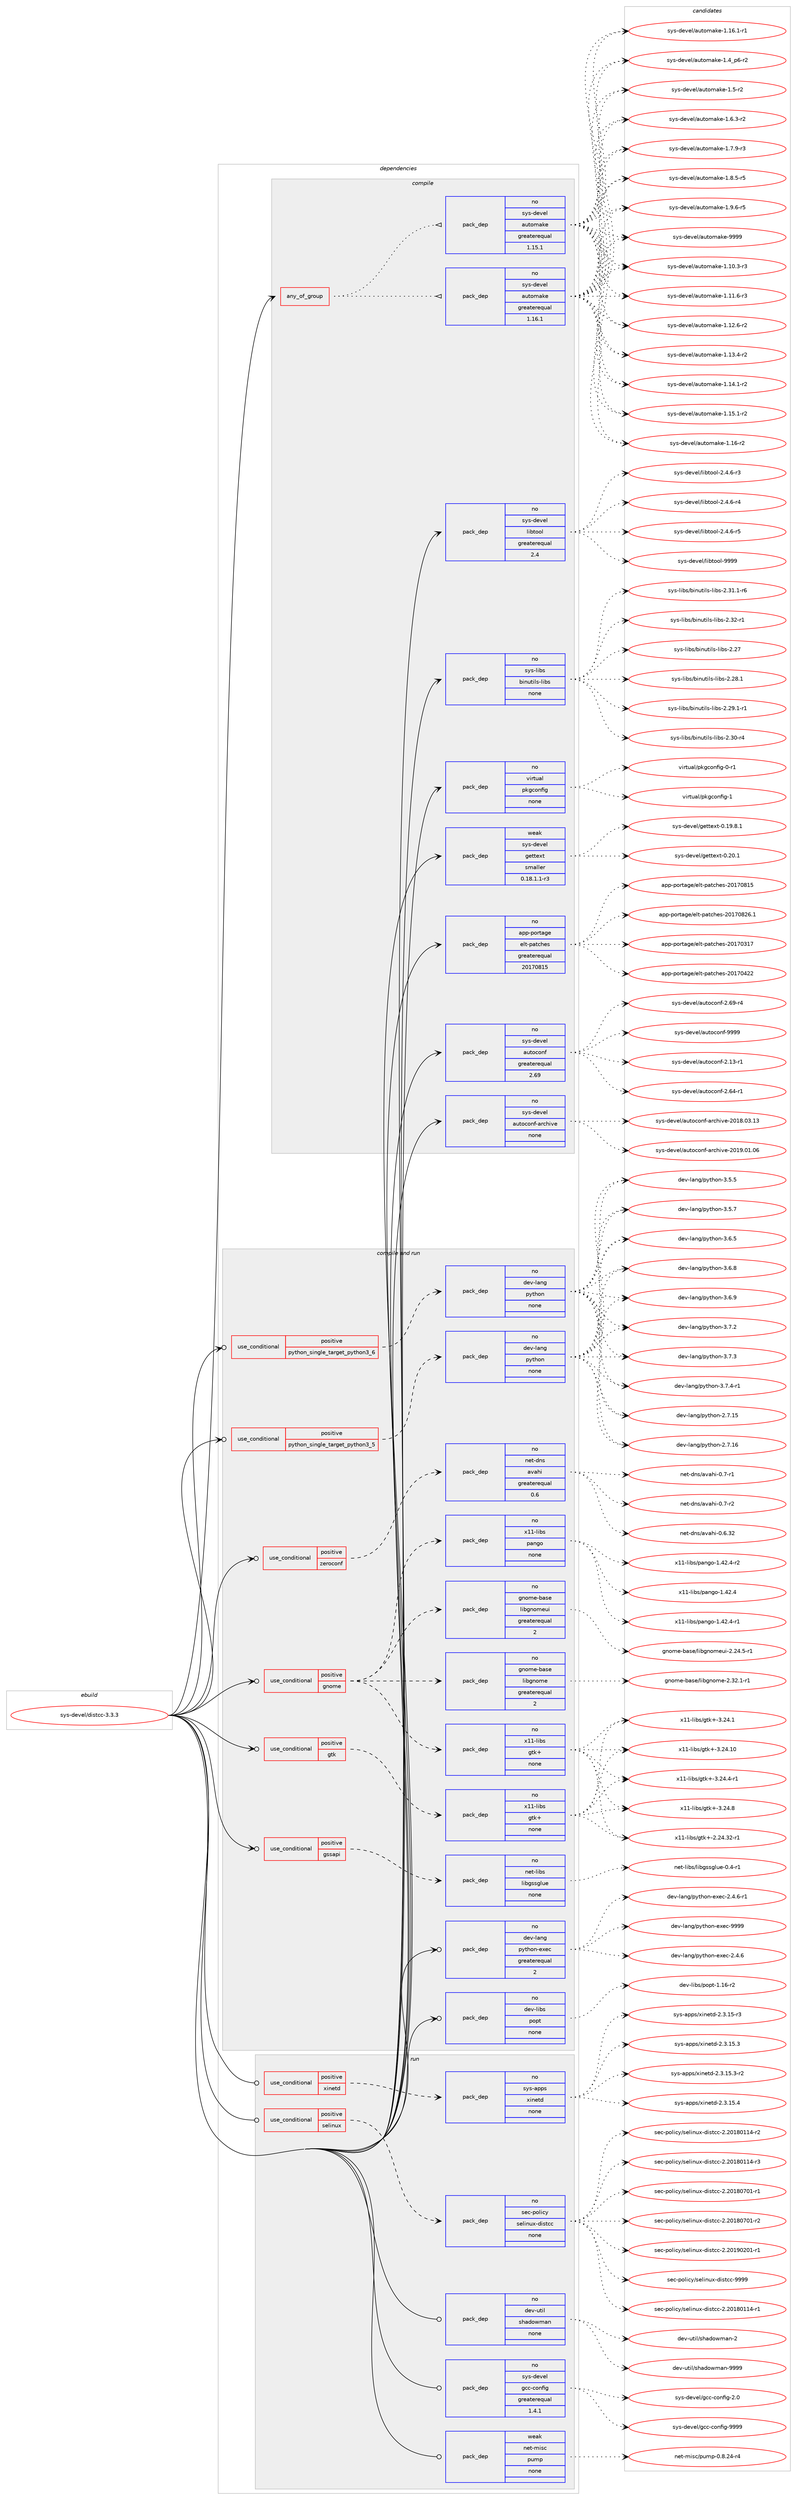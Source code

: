 digraph prolog {

# *************
# Graph options
# *************

newrank=true;
concentrate=true;
compound=true;
graph [rankdir=LR,fontname=Helvetica,fontsize=10,ranksep=1.5];#, ranksep=2.5, nodesep=0.2];
edge  [arrowhead=vee];
node  [fontname=Helvetica,fontsize=10];

# **********
# The ebuild
# **********

subgraph cluster_leftcol {
color=gray;
rank=same;
label=<<i>ebuild</i>>;
id [label="sys-devel/distcc-3.3.3", color=red, width=4, href="../sys-devel/distcc-3.3.3.svg"];
}

# ****************
# The dependencies
# ****************

subgraph cluster_midcol {
color=gray;
label=<<i>dependencies</i>>;
subgraph cluster_compile {
fillcolor="#eeeeee";
style=filled;
label=<<i>compile</i>>;
subgraph any13 {
dependency1189 [label=<<TABLE BORDER="0" CELLBORDER="1" CELLSPACING="0" CELLPADDING="4"><TR><TD CELLPADDING="10">any_of_group</TD></TR></TABLE>>, shape=none, color=red];subgraph pack947 {
dependency1190 [label=<<TABLE BORDER="0" CELLBORDER="1" CELLSPACING="0" CELLPADDING="4" WIDTH="220"><TR><TD ROWSPAN="6" CELLPADDING="30">pack_dep</TD></TR><TR><TD WIDTH="110">no</TD></TR><TR><TD>sys-devel</TD></TR><TR><TD>automake</TD></TR><TR><TD>greaterequal</TD></TR><TR><TD>1.16.1</TD></TR></TABLE>>, shape=none, color=blue];
}
dependency1189:e -> dependency1190:w [weight=20,style="dotted",arrowhead="oinv"];
subgraph pack948 {
dependency1191 [label=<<TABLE BORDER="0" CELLBORDER="1" CELLSPACING="0" CELLPADDING="4" WIDTH="220"><TR><TD ROWSPAN="6" CELLPADDING="30">pack_dep</TD></TR><TR><TD WIDTH="110">no</TD></TR><TR><TD>sys-devel</TD></TR><TR><TD>automake</TD></TR><TR><TD>greaterequal</TD></TR><TR><TD>1.15.1</TD></TR></TABLE>>, shape=none, color=blue];
}
dependency1189:e -> dependency1191:w [weight=20,style="dotted",arrowhead="oinv"];
}
id:e -> dependency1189:w [weight=20,style="solid",arrowhead="vee"];
subgraph pack949 {
dependency1192 [label=<<TABLE BORDER="0" CELLBORDER="1" CELLSPACING="0" CELLPADDING="4" WIDTH="220"><TR><TD ROWSPAN="6" CELLPADDING="30">pack_dep</TD></TR><TR><TD WIDTH="110">no</TD></TR><TR><TD>app-portage</TD></TR><TR><TD>elt-patches</TD></TR><TR><TD>greaterequal</TD></TR><TR><TD>20170815</TD></TR></TABLE>>, shape=none, color=blue];
}
id:e -> dependency1192:w [weight=20,style="solid",arrowhead="vee"];
subgraph pack950 {
dependency1193 [label=<<TABLE BORDER="0" CELLBORDER="1" CELLSPACING="0" CELLPADDING="4" WIDTH="220"><TR><TD ROWSPAN="6" CELLPADDING="30">pack_dep</TD></TR><TR><TD WIDTH="110">no</TD></TR><TR><TD>sys-devel</TD></TR><TR><TD>autoconf</TD></TR><TR><TD>greaterequal</TD></TR><TR><TD>2.69</TD></TR></TABLE>>, shape=none, color=blue];
}
id:e -> dependency1193:w [weight=20,style="solid",arrowhead="vee"];
subgraph pack951 {
dependency1194 [label=<<TABLE BORDER="0" CELLBORDER="1" CELLSPACING="0" CELLPADDING="4" WIDTH="220"><TR><TD ROWSPAN="6" CELLPADDING="30">pack_dep</TD></TR><TR><TD WIDTH="110">no</TD></TR><TR><TD>sys-devel</TD></TR><TR><TD>autoconf-archive</TD></TR><TR><TD>none</TD></TR><TR><TD></TD></TR></TABLE>>, shape=none, color=blue];
}
id:e -> dependency1194:w [weight=20,style="solid",arrowhead="vee"];
subgraph pack952 {
dependency1195 [label=<<TABLE BORDER="0" CELLBORDER="1" CELLSPACING="0" CELLPADDING="4" WIDTH="220"><TR><TD ROWSPAN="6" CELLPADDING="30">pack_dep</TD></TR><TR><TD WIDTH="110">no</TD></TR><TR><TD>sys-devel</TD></TR><TR><TD>libtool</TD></TR><TR><TD>greaterequal</TD></TR><TR><TD>2.4</TD></TR></TABLE>>, shape=none, color=blue];
}
id:e -> dependency1195:w [weight=20,style="solid",arrowhead="vee"];
subgraph pack953 {
dependency1196 [label=<<TABLE BORDER="0" CELLBORDER="1" CELLSPACING="0" CELLPADDING="4" WIDTH="220"><TR><TD ROWSPAN="6" CELLPADDING="30">pack_dep</TD></TR><TR><TD WIDTH="110">no</TD></TR><TR><TD>sys-libs</TD></TR><TR><TD>binutils-libs</TD></TR><TR><TD>none</TD></TR><TR><TD></TD></TR></TABLE>>, shape=none, color=blue];
}
id:e -> dependency1196:w [weight=20,style="solid",arrowhead="vee"];
subgraph pack954 {
dependency1197 [label=<<TABLE BORDER="0" CELLBORDER="1" CELLSPACING="0" CELLPADDING="4" WIDTH="220"><TR><TD ROWSPAN="6" CELLPADDING="30">pack_dep</TD></TR><TR><TD WIDTH="110">no</TD></TR><TR><TD>virtual</TD></TR><TR><TD>pkgconfig</TD></TR><TR><TD>none</TD></TR><TR><TD></TD></TR></TABLE>>, shape=none, color=blue];
}
id:e -> dependency1197:w [weight=20,style="solid",arrowhead="vee"];
subgraph pack955 {
dependency1198 [label=<<TABLE BORDER="0" CELLBORDER="1" CELLSPACING="0" CELLPADDING="4" WIDTH="220"><TR><TD ROWSPAN="6" CELLPADDING="30">pack_dep</TD></TR><TR><TD WIDTH="110">weak</TD></TR><TR><TD>sys-devel</TD></TR><TR><TD>gettext</TD></TR><TR><TD>smaller</TD></TR><TR><TD>0.18.1.1-r3</TD></TR></TABLE>>, shape=none, color=blue];
}
id:e -> dependency1198:w [weight=20,style="solid",arrowhead="vee"];
}
subgraph cluster_compileandrun {
fillcolor="#eeeeee";
style=filled;
label=<<i>compile and run</i>>;
subgraph cond230 {
dependency1199 [label=<<TABLE BORDER="0" CELLBORDER="1" CELLSPACING="0" CELLPADDING="4"><TR><TD ROWSPAN="3" CELLPADDING="10">use_conditional</TD></TR><TR><TD>positive</TD></TR><TR><TD>gnome</TD></TR></TABLE>>, shape=none, color=red];
subgraph pack956 {
dependency1200 [label=<<TABLE BORDER="0" CELLBORDER="1" CELLSPACING="0" CELLPADDING="4" WIDTH="220"><TR><TD ROWSPAN="6" CELLPADDING="30">pack_dep</TD></TR><TR><TD WIDTH="110">no</TD></TR><TR><TD>gnome-base</TD></TR><TR><TD>libgnome</TD></TR><TR><TD>greaterequal</TD></TR><TR><TD>2</TD></TR></TABLE>>, shape=none, color=blue];
}
dependency1199:e -> dependency1200:w [weight=20,style="dashed",arrowhead="vee"];
subgraph pack957 {
dependency1201 [label=<<TABLE BORDER="0" CELLBORDER="1" CELLSPACING="0" CELLPADDING="4" WIDTH="220"><TR><TD ROWSPAN="6" CELLPADDING="30">pack_dep</TD></TR><TR><TD WIDTH="110">no</TD></TR><TR><TD>gnome-base</TD></TR><TR><TD>libgnomeui</TD></TR><TR><TD>greaterequal</TD></TR><TR><TD>2</TD></TR></TABLE>>, shape=none, color=blue];
}
dependency1199:e -> dependency1201:w [weight=20,style="dashed",arrowhead="vee"];
subgraph pack958 {
dependency1202 [label=<<TABLE BORDER="0" CELLBORDER="1" CELLSPACING="0" CELLPADDING="4" WIDTH="220"><TR><TD ROWSPAN="6" CELLPADDING="30">pack_dep</TD></TR><TR><TD WIDTH="110">no</TD></TR><TR><TD>x11-libs</TD></TR><TR><TD>gtk+</TD></TR><TR><TD>none</TD></TR><TR><TD></TD></TR></TABLE>>, shape=none, color=blue];
}
dependency1199:e -> dependency1202:w [weight=20,style="dashed",arrowhead="vee"];
subgraph pack959 {
dependency1203 [label=<<TABLE BORDER="0" CELLBORDER="1" CELLSPACING="0" CELLPADDING="4" WIDTH="220"><TR><TD ROWSPAN="6" CELLPADDING="30">pack_dep</TD></TR><TR><TD WIDTH="110">no</TD></TR><TR><TD>x11-libs</TD></TR><TR><TD>pango</TD></TR><TR><TD>none</TD></TR><TR><TD></TD></TR></TABLE>>, shape=none, color=blue];
}
dependency1199:e -> dependency1203:w [weight=20,style="dashed",arrowhead="vee"];
}
id:e -> dependency1199:w [weight=20,style="solid",arrowhead="odotvee"];
subgraph cond231 {
dependency1204 [label=<<TABLE BORDER="0" CELLBORDER="1" CELLSPACING="0" CELLPADDING="4"><TR><TD ROWSPAN="3" CELLPADDING="10">use_conditional</TD></TR><TR><TD>positive</TD></TR><TR><TD>gssapi</TD></TR></TABLE>>, shape=none, color=red];
subgraph pack960 {
dependency1205 [label=<<TABLE BORDER="0" CELLBORDER="1" CELLSPACING="0" CELLPADDING="4" WIDTH="220"><TR><TD ROWSPAN="6" CELLPADDING="30">pack_dep</TD></TR><TR><TD WIDTH="110">no</TD></TR><TR><TD>net-libs</TD></TR><TR><TD>libgssglue</TD></TR><TR><TD>none</TD></TR><TR><TD></TD></TR></TABLE>>, shape=none, color=blue];
}
dependency1204:e -> dependency1205:w [weight=20,style="dashed",arrowhead="vee"];
}
id:e -> dependency1204:w [weight=20,style="solid",arrowhead="odotvee"];
subgraph cond232 {
dependency1206 [label=<<TABLE BORDER="0" CELLBORDER="1" CELLSPACING="0" CELLPADDING="4"><TR><TD ROWSPAN="3" CELLPADDING="10">use_conditional</TD></TR><TR><TD>positive</TD></TR><TR><TD>gtk</TD></TR></TABLE>>, shape=none, color=red];
subgraph pack961 {
dependency1207 [label=<<TABLE BORDER="0" CELLBORDER="1" CELLSPACING="0" CELLPADDING="4" WIDTH="220"><TR><TD ROWSPAN="6" CELLPADDING="30">pack_dep</TD></TR><TR><TD WIDTH="110">no</TD></TR><TR><TD>x11-libs</TD></TR><TR><TD>gtk+</TD></TR><TR><TD>none</TD></TR><TR><TD></TD></TR></TABLE>>, shape=none, color=blue];
}
dependency1206:e -> dependency1207:w [weight=20,style="dashed",arrowhead="vee"];
}
id:e -> dependency1206:w [weight=20,style="solid",arrowhead="odotvee"];
subgraph cond233 {
dependency1208 [label=<<TABLE BORDER="0" CELLBORDER="1" CELLSPACING="0" CELLPADDING="4"><TR><TD ROWSPAN="3" CELLPADDING="10">use_conditional</TD></TR><TR><TD>positive</TD></TR><TR><TD>python_single_target_python3_5</TD></TR></TABLE>>, shape=none, color=red];
subgraph pack962 {
dependency1209 [label=<<TABLE BORDER="0" CELLBORDER="1" CELLSPACING="0" CELLPADDING="4" WIDTH="220"><TR><TD ROWSPAN="6" CELLPADDING="30">pack_dep</TD></TR><TR><TD WIDTH="110">no</TD></TR><TR><TD>dev-lang</TD></TR><TR><TD>python</TD></TR><TR><TD>none</TD></TR><TR><TD></TD></TR></TABLE>>, shape=none, color=blue];
}
dependency1208:e -> dependency1209:w [weight=20,style="dashed",arrowhead="vee"];
}
id:e -> dependency1208:w [weight=20,style="solid",arrowhead="odotvee"];
subgraph cond234 {
dependency1210 [label=<<TABLE BORDER="0" CELLBORDER="1" CELLSPACING="0" CELLPADDING="4"><TR><TD ROWSPAN="3" CELLPADDING="10">use_conditional</TD></TR><TR><TD>positive</TD></TR><TR><TD>python_single_target_python3_6</TD></TR></TABLE>>, shape=none, color=red];
subgraph pack963 {
dependency1211 [label=<<TABLE BORDER="0" CELLBORDER="1" CELLSPACING="0" CELLPADDING="4" WIDTH="220"><TR><TD ROWSPAN="6" CELLPADDING="30">pack_dep</TD></TR><TR><TD WIDTH="110">no</TD></TR><TR><TD>dev-lang</TD></TR><TR><TD>python</TD></TR><TR><TD>none</TD></TR><TR><TD></TD></TR></TABLE>>, shape=none, color=blue];
}
dependency1210:e -> dependency1211:w [weight=20,style="dashed",arrowhead="vee"];
}
id:e -> dependency1210:w [weight=20,style="solid",arrowhead="odotvee"];
subgraph cond235 {
dependency1212 [label=<<TABLE BORDER="0" CELLBORDER="1" CELLSPACING="0" CELLPADDING="4"><TR><TD ROWSPAN="3" CELLPADDING="10">use_conditional</TD></TR><TR><TD>positive</TD></TR><TR><TD>zeroconf</TD></TR></TABLE>>, shape=none, color=red];
subgraph pack964 {
dependency1213 [label=<<TABLE BORDER="0" CELLBORDER="1" CELLSPACING="0" CELLPADDING="4" WIDTH="220"><TR><TD ROWSPAN="6" CELLPADDING="30">pack_dep</TD></TR><TR><TD WIDTH="110">no</TD></TR><TR><TD>net-dns</TD></TR><TR><TD>avahi</TD></TR><TR><TD>greaterequal</TD></TR><TR><TD>0.6</TD></TR></TABLE>>, shape=none, color=blue];
}
dependency1212:e -> dependency1213:w [weight=20,style="dashed",arrowhead="vee"];
}
id:e -> dependency1212:w [weight=20,style="solid",arrowhead="odotvee"];
subgraph pack965 {
dependency1214 [label=<<TABLE BORDER="0" CELLBORDER="1" CELLSPACING="0" CELLPADDING="4" WIDTH="220"><TR><TD ROWSPAN="6" CELLPADDING="30">pack_dep</TD></TR><TR><TD WIDTH="110">no</TD></TR><TR><TD>dev-lang</TD></TR><TR><TD>python-exec</TD></TR><TR><TD>greaterequal</TD></TR><TR><TD>2</TD></TR></TABLE>>, shape=none, color=blue];
}
id:e -> dependency1214:w [weight=20,style="solid",arrowhead="odotvee"];
subgraph pack966 {
dependency1215 [label=<<TABLE BORDER="0" CELLBORDER="1" CELLSPACING="0" CELLPADDING="4" WIDTH="220"><TR><TD ROWSPAN="6" CELLPADDING="30">pack_dep</TD></TR><TR><TD WIDTH="110">no</TD></TR><TR><TD>dev-libs</TD></TR><TR><TD>popt</TD></TR><TR><TD>none</TD></TR><TR><TD></TD></TR></TABLE>>, shape=none, color=blue];
}
id:e -> dependency1215:w [weight=20,style="solid",arrowhead="odotvee"];
}
subgraph cluster_run {
fillcolor="#eeeeee";
style=filled;
label=<<i>run</i>>;
subgraph cond236 {
dependency1216 [label=<<TABLE BORDER="0" CELLBORDER="1" CELLSPACING="0" CELLPADDING="4"><TR><TD ROWSPAN="3" CELLPADDING="10">use_conditional</TD></TR><TR><TD>positive</TD></TR><TR><TD>selinux</TD></TR></TABLE>>, shape=none, color=red];
subgraph pack967 {
dependency1217 [label=<<TABLE BORDER="0" CELLBORDER="1" CELLSPACING="0" CELLPADDING="4" WIDTH="220"><TR><TD ROWSPAN="6" CELLPADDING="30">pack_dep</TD></TR><TR><TD WIDTH="110">no</TD></TR><TR><TD>sec-policy</TD></TR><TR><TD>selinux-distcc</TD></TR><TR><TD>none</TD></TR><TR><TD></TD></TR></TABLE>>, shape=none, color=blue];
}
dependency1216:e -> dependency1217:w [weight=20,style="dashed",arrowhead="vee"];
}
id:e -> dependency1216:w [weight=20,style="solid",arrowhead="odot"];
subgraph cond237 {
dependency1218 [label=<<TABLE BORDER="0" CELLBORDER="1" CELLSPACING="0" CELLPADDING="4"><TR><TD ROWSPAN="3" CELLPADDING="10">use_conditional</TD></TR><TR><TD>positive</TD></TR><TR><TD>xinetd</TD></TR></TABLE>>, shape=none, color=red];
subgraph pack968 {
dependency1219 [label=<<TABLE BORDER="0" CELLBORDER="1" CELLSPACING="0" CELLPADDING="4" WIDTH="220"><TR><TD ROWSPAN="6" CELLPADDING="30">pack_dep</TD></TR><TR><TD WIDTH="110">no</TD></TR><TR><TD>sys-apps</TD></TR><TR><TD>xinetd</TD></TR><TR><TD>none</TD></TR><TR><TD></TD></TR></TABLE>>, shape=none, color=blue];
}
dependency1218:e -> dependency1219:w [weight=20,style="dashed",arrowhead="vee"];
}
id:e -> dependency1218:w [weight=20,style="solid",arrowhead="odot"];
subgraph pack969 {
dependency1220 [label=<<TABLE BORDER="0" CELLBORDER="1" CELLSPACING="0" CELLPADDING="4" WIDTH="220"><TR><TD ROWSPAN="6" CELLPADDING="30">pack_dep</TD></TR><TR><TD WIDTH="110">no</TD></TR><TR><TD>dev-util</TD></TR><TR><TD>shadowman</TD></TR><TR><TD>none</TD></TR><TR><TD></TD></TR></TABLE>>, shape=none, color=blue];
}
id:e -> dependency1220:w [weight=20,style="solid",arrowhead="odot"];
subgraph pack970 {
dependency1221 [label=<<TABLE BORDER="0" CELLBORDER="1" CELLSPACING="0" CELLPADDING="4" WIDTH="220"><TR><TD ROWSPAN="6" CELLPADDING="30">pack_dep</TD></TR><TR><TD WIDTH="110">no</TD></TR><TR><TD>sys-devel</TD></TR><TR><TD>gcc-config</TD></TR><TR><TD>greaterequal</TD></TR><TR><TD>1.4.1</TD></TR></TABLE>>, shape=none, color=blue];
}
id:e -> dependency1221:w [weight=20,style="solid",arrowhead="odot"];
subgraph pack971 {
dependency1222 [label=<<TABLE BORDER="0" CELLBORDER="1" CELLSPACING="0" CELLPADDING="4" WIDTH="220"><TR><TD ROWSPAN="6" CELLPADDING="30">pack_dep</TD></TR><TR><TD WIDTH="110">weak</TD></TR><TR><TD>net-misc</TD></TR><TR><TD>pump</TD></TR><TR><TD>none</TD></TR><TR><TD></TD></TR></TABLE>>, shape=none, color=blue];
}
id:e -> dependency1222:w [weight=20,style="solid",arrowhead="odot"];
}
}

# **************
# The candidates
# **************

subgraph cluster_choices {
rank=same;
color=gray;
label=<<i>candidates</i>>;

subgraph choice947 {
color=black;
nodesep=1;
choice11512111545100101118101108479711711611110997107101454946494846514511451 [label="sys-devel/automake-1.10.3-r3", color=red, width=4,href="../sys-devel/automake-1.10.3-r3.svg"];
choice11512111545100101118101108479711711611110997107101454946494946544511451 [label="sys-devel/automake-1.11.6-r3", color=red, width=4,href="../sys-devel/automake-1.11.6-r3.svg"];
choice11512111545100101118101108479711711611110997107101454946495046544511450 [label="sys-devel/automake-1.12.6-r2", color=red, width=4,href="../sys-devel/automake-1.12.6-r2.svg"];
choice11512111545100101118101108479711711611110997107101454946495146524511450 [label="sys-devel/automake-1.13.4-r2", color=red, width=4,href="../sys-devel/automake-1.13.4-r2.svg"];
choice11512111545100101118101108479711711611110997107101454946495246494511450 [label="sys-devel/automake-1.14.1-r2", color=red, width=4,href="../sys-devel/automake-1.14.1-r2.svg"];
choice11512111545100101118101108479711711611110997107101454946495346494511450 [label="sys-devel/automake-1.15.1-r2", color=red, width=4,href="../sys-devel/automake-1.15.1-r2.svg"];
choice1151211154510010111810110847971171161111099710710145494649544511450 [label="sys-devel/automake-1.16-r2", color=red, width=4,href="../sys-devel/automake-1.16-r2.svg"];
choice11512111545100101118101108479711711611110997107101454946495446494511449 [label="sys-devel/automake-1.16.1-r1", color=red, width=4,href="../sys-devel/automake-1.16.1-r1.svg"];
choice115121115451001011181011084797117116111109971071014549465295112544511450 [label="sys-devel/automake-1.4_p6-r2", color=red, width=4,href="../sys-devel/automake-1.4_p6-r2.svg"];
choice11512111545100101118101108479711711611110997107101454946534511450 [label="sys-devel/automake-1.5-r2", color=red, width=4,href="../sys-devel/automake-1.5-r2.svg"];
choice115121115451001011181011084797117116111109971071014549465446514511450 [label="sys-devel/automake-1.6.3-r2", color=red, width=4,href="../sys-devel/automake-1.6.3-r2.svg"];
choice115121115451001011181011084797117116111109971071014549465546574511451 [label="sys-devel/automake-1.7.9-r3", color=red, width=4,href="../sys-devel/automake-1.7.9-r3.svg"];
choice115121115451001011181011084797117116111109971071014549465646534511453 [label="sys-devel/automake-1.8.5-r5", color=red, width=4,href="../sys-devel/automake-1.8.5-r5.svg"];
choice115121115451001011181011084797117116111109971071014549465746544511453 [label="sys-devel/automake-1.9.6-r5", color=red, width=4,href="../sys-devel/automake-1.9.6-r5.svg"];
choice115121115451001011181011084797117116111109971071014557575757 [label="sys-devel/automake-9999", color=red, width=4,href="../sys-devel/automake-9999.svg"];
dependency1190:e -> choice11512111545100101118101108479711711611110997107101454946494846514511451:w [style=dotted,weight="100"];
dependency1190:e -> choice11512111545100101118101108479711711611110997107101454946494946544511451:w [style=dotted,weight="100"];
dependency1190:e -> choice11512111545100101118101108479711711611110997107101454946495046544511450:w [style=dotted,weight="100"];
dependency1190:e -> choice11512111545100101118101108479711711611110997107101454946495146524511450:w [style=dotted,weight="100"];
dependency1190:e -> choice11512111545100101118101108479711711611110997107101454946495246494511450:w [style=dotted,weight="100"];
dependency1190:e -> choice11512111545100101118101108479711711611110997107101454946495346494511450:w [style=dotted,weight="100"];
dependency1190:e -> choice1151211154510010111810110847971171161111099710710145494649544511450:w [style=dotted,weight="100"];
dependency1190:e -> choice11512111545100101118101108479711711611110997107101454946495446494511449:w [style=dotted,weight="100"];
dependency1190:e -> choice115121115451001011181011084797117116111109971071014549465295112544511450:w [style=dotted,weight="100"];
dependency1190:e -> choice11512111545100101118101108479711711611110997107101454946534511450:w [style=dotted,weight="100"];
dependency1190:e -> choice115121115451001011181011084797117116111109971071014549465446514511450:w [style=dotted,weight="100"];
dependency1190:e -> choice115121115451001011181011084797117116111109971071014549465546574511451:w [style=dotted,weight="100"];
dependency1190:e -> choice115121115451001011181011084797117116111109971071014549465646534511453:w [style=dotted,weight="100"];
dependency1190:e -> choice115121115451001011181011084797117116111109971071014549465746544511453:w [style=dotted,weight="100"];
dependency1190:e -> choice115121115451001011181011084797117116111109971071014557575757:w [style=dotted,weight="100"];
}
subgraph choice948 {
color=black;
nodesep=1;
choice11512111545100101118101108479711711611110997107101454946494846514511451 [label="sys-devel/automake-1.10.3-r3", color=red, width=4,href="../sys-devel/automake-1.10.3-r3.svg"];
choice11512111545100101118101108479711711611110997107101454946494946544511451 [label="sys-devel/automake-1.11.6-r3", color=red, width=4,href="../sys-devel/automake-1.11.6-r3.svg"];
choice11512111545100101118101108479711711611110997107101454946495046544511450 [label="sys-devel/automake-1.12.6-r2", color=red, width=4,href="../sys-devel/automake-1.12.6-r2.svg"];
choice11512111545100101118101108479711711611110997107101454946495146524511450 [label="sys-devel/automake-1.13.4-r2", color=red, width=4,href="../sys-devel/automake-1.13.4-r2.svg"];
choice11512111545100101118101108479711711611110997107101454946495246494511450 [label="sys-devel/automake-1.14.1-r2", color=red, width=4,href="../sys-devel/automake-1.14.1-r2.svg"];
choice11512111545100101118101108479711711611110997107101454946495346494511450 [label="sys-devel/automake-1.15.1-r2", color=red, width=4,href="../sys-devel/automake-1.15.1-r2.svg"];
choice1151211154510010111810110847971171161111099710710145494649544511450 [label="sys-devel/automake-1.16-r2", color=red, width=4,href="../sys-devel/automake-1.16-r2.svg"];
choice11512111545100101118101108479711711611110997107101454946495446494511449 [label="sys-devel/automake-1.16.1-r1", color=red, width=4,href="../sys-devel/automake-1.16.1-r1.svg"];
choice115121115451001011181011084797117116111109971071014549465295112544511450 [label="sys-devel/automake-1.4_p6-r2", color=red, width=4,href="../sys-devel/automake-1.4_p6-r2.svg"];
choice11512111545100101118101108479711711611110997107101454946534511450 [label="sys-devel/automake-1.5-r2", color=red, width=4,href="../sys-devel/automake-1.5-r2.svg"];
choice115121115451001011181011084797117116111109971071014549465446514511450 [label="sys-devel/automake-1.6.3-r2", color=red, width=4,href="../sys-devel/automake-1.6.3-r2.svg"];
choice115121115451001011181011084797117116111109971071014549465546574511451 [label="sys-devel/automake-1.7.9-r3", color=red, width=4,href="../sys-devel/automake-1.7.9-r3.svg"];
choice115121115451001011181011084797117116111109971071014549465646534511453 [label="sys-devel/automake-1.8.5-r5", color=red, width=4,href="../sys-devel/automake-1.8.5-r5.svg"];
choice115121115451001011181011084797117116111109971071014549465746544511453 [label="sys-devel/automake-1.9.6-r5", color=red, width=4,href="../sys-devel/automake-1.9.6-r5.svg"];
choice115121115451001011181011084797117116111109971071014557575757 [label="sys-devel/automake-9999", color=red, width=4,href="../sys-devel/automake-9999.svg"];
dependency1191:e -> choice11512111545100101118101108479711711611110997107101454946494846514511451:w [style=dotted,weight="100"];
dependency1191:e -> choice11512111545100101118101108479711711611110997107101454946494946544511451:w [style=dotted,weight="100"];
dependency1191:e -> choice11512111545100101118101108479711711611110997107101454946495046544511450:w [style=dotted,weight="100"];
dependency1191:e -> choice11512111545100101118101108479711711611110997107101454946495146524511450:w [style=dotted,weight="100"];
dependency1191:e -> choice11512111545100101118101108479711711611110997107101454946495246494511450:w [style=dotted,weight="100"];
dependency1191:e -> choice11512111545100101118101108479711711611110997107101454946495346494511450:w [style=dotted,weight="100"];
dependency1191:e -> choice1151211154510010111810110847971171161111099710710145494649544511450:w [style=dotted,weight="100"];
dependency1191:e -> choice11512111545100101118101108479711711611110997107101454946495446494511449:w [style=dotted,weight="100"];
dependency1191:e -> choice115121115451001011181011084797117116111109971071014549465295112544511450:w [style=dotted,weight="100"];
dependency1191:e -> choice11512111545100101118101108479711711611110997107101454946534511450:w [style=dotted,weight="100"];
dependency1191:e -> choice115121115451001011181011084797117116111109971071014549465446514511450:w [style=dotted,weight="100"];
dependency1191:e -> choice115121115451001011181011084797117116111109971071014549465546574511451:w [style=dotted,weight="100"];
dependency1191:e -> choice115121115451001011181011084797117116111109971071014549465646534511453:w [style=dotted,weight="100"];
dependency1191:e -> choice115121115451001011181011084797117116111109971071014549465746544511453:w [style=dotted,weight="100"];
dependency1191:e -> choice115121115451001011181011084797117116111109971071014557575757:w [style=dotted,weight="100"];
}
subgraph choice949 {
color=black;
nodesep=1;
choice97112112451121111141169710310147101108116451129711699104101115455048495548514955 [label="app-portage/elt-patches-20170317", color=red, width=4,href="../app-portage/elt-patches-20170317.svg"];
choice97112112451121111141169710310147101108116451129711699104101115455048495548525050 [label="app-portage/elt-patches-20170422", color=red, width=4,href="../app-portage/elt-patches-20170422.svg"];
choice97112112451121111141169710310147101108116451129711699104101115455048495548564953 [label="app-portage/elt-patches-20170815", color=red, width=4,href="../app-portage/elt-patches-20170815.svg"];
choice971121124511211111411697103101471011081164511297116991041011154550484955485650544649 [label="app-portage/elt-patches-20170826.1", color=red, width=4,href="../app-portage/elt-patches-20170826.1.svg"];
dependency1192:e -> choice97112112451121111141169710310147101108116451129711699104101115455048495548514955:w [style=dotted,weight="100"];
dependency1192:e -> choice97112112451121111141169710310147101108116451129711699104101115455048495548525050:w [style=dotted,weight="100"];
dependency1192:e -> choice97112112451121111141169710310147101108116451129711699104101115455048495548564953:w [style=dotted,weight="100"];
dependency1192:e -> choice971121124511211111411697103101471011081164511297116991041011154550484955485650544649:w [style=dotted,weight="100"];
}
subgraph choice950 {
color=black;
nodesep=1;
choice1151211154510010111810110847971171161119911111010245504649514511449 [label="sys-devel/autoconf-2.13-r1", color=red, width=4,href="../sys-devel/autoconf-2.13-r1.svg"];
choice1151211154510010111810110847971171161119911111010245504654524511449 [label="sys-devel/autoconf-2.64-r1", color=red, width=4,href="../sys-devel/autoconf-2.64-r1.svg"];
choice1151211154510010111810110847971171161119911111010245504654574511452 [label="sys-devel/autoconf-2.69-r4", color=red, width=4,href="../sys-devel/autoconf-2.69-r4.svg"];
choice115121115451001011181011084797117116111991111101024557575757 [label="sys-devel/autoconf-9999", color=red, width=4,href="../sys-devel/autoconf-9999.svg"];
dependency1193:e -> choice1151211154510010111810110847971171161119911111010245504649514511449:w [style=dotted,weight="100"];
dependency1193:e -> choice1151211154510010111810110847971171161119911111010245504654524511449:w [style=dotted,weight="100"];
dependency1193:e -> choice1151211154510010111810110847971171161119911111010245504654574511452:w [style=dotted,weight="100"];
dependency1193:e -> choice115121115451001011181011084797117116111991111101024557575757:w [style=dotted,weight="100"];
}
subgraph choice951 {
color=black;
nodesep=1;
choice115121115451001011181011084797117116111991111101024597114991041051181014550484956464851464951 [label="sys-devel/autoconf-archive-2018.03.13", color=red, width=4,href="../sys-devel/autoconf-archive-2018.03.13.svg"];
choice115121115451001011181011084797117116111991111101024597114991041051181014550484957464849464854 [label="sys-devel/autoconf-archive-2019.01.06", color=red, width=4,href="../sys-devel/autoconf-archive-2019.01.06.svg"];
dependency1194:e -> choice115121115451001011181011084797117116111991111101024597114991041051181014550484956464851464951:w [style=dotted,weight="100"];
dependency1194:e -> choice115121115451001011181011084797117116111991111101024597114991041051181014550484957464849464854:w [style=dotted,weight="100"];
}
subgraph choice952 {
color=black;
nodesep=1;
choice1151211154510010111810110847108105981161111111084550465246544511451 [label="sys-devel/libtool-2.4.6-r3", color=red, width=4,href="../sys-devel/libtool-2.4.6-r3.svg"];
choice1151211154510010111810110847108105981161111111084550465246544511452 [label="sys-devel/libtool-2.4.6-r4", color=red, width=4,href="../sys-devel/libtool-2.4.6-r4.svg"];
choice1151211154510010111810110847108105981161111111084550465246544511453 [label="sys-devel/libtool-2.4.6-r5", color=red, width=4,href="../sys-devel/libtool-2.4.6-r5.svg"];
choice1151211154510010111810110847108105981161111111084557575757 [label="sys-devel/libtool-9999", color=red, width=4,href="../sys-devel/libtool-9999.svg"];
dependency1195:e -> choice1151211154510010111810110847108105981161111111084550465246544511451:w [style=dotted,weight="100"];
dependency1195:e -> choice1151211154510010111810110847108105981161111111084550465246544511452:w [style=dotted,weight="100"];
dependency1195:e -> choice1151211154510010111810110847108105981161111111084550465246544511453:w [style=dotted,weight="100"];
dependency1195:e -> choice1151211154510010111810110847108105981161111111084557575757:w [style=dotted,weight="100"];
}
subgraph choice953 {
color=black;
nodesep=1;
choice1151211154510810598115479810511011711610510811545108105981154550465055 [label="sys-libs/binutils-libs-2.27", color=red, width=4,href="../sys-libs/binutils-libs-2.27.svg"];
choice11512111545108105981154798105110117116105108115451081059811545504650564649 [label="sys-libs/binutils-libs-2.28.1", color=red, width=4,href="../sys-libs/binutils-libs-2.28.1.svg"];
choice115121115451081059811547981051101171161051081154510810598115455046505746494511449 [label="sys-libs/binutils-libs-2.29.1-r1", color=red, width=4,href="../sys-libs/binutils-libs-2.29.1-r1.svg"];
choice11512111545108105981154798105110117116105108115451081059811545504651484511452 [label="sys-libs/binutils-libs-2.30-r4", color=red, width=4,href="../sys-libs/binutils-libs-2.30-r4.svg"];
choice115121115451081059811547981051101171161051081154510810598115455046514946494511454 [label="sys-libs/binutils-libs-2.31.1-r6", color=red, width=4,href="../sys-libs/binutils-libs-2.31.1-r6.svg"];
choice11512111545108105981154798105110117116105108115451081059811545504651504511449 [label="sys-libs/binutils-libs-2.32-r1", color=red, width=4,href="../sys-libs/binutils-libs-2.32-r1.svg"];
dependency1196:e -> choice1151211154510810598115479810511011711610510811545108105981154550465055:w [style=dotted,weight="100"];
dependency1196:e -> choice11512111545108105981154798105110117116105108115451081059811545504650564649:w [style=dotted,weight="100"];
dependency1196:e -> choice115121115451081059811547981051101171161051081154510810598115455046505746494511449:w [style=dotted,weight="100"];
dependency1196:e -> choice11512111545108105981154798105110117116105108115451081059811545504651484511452:w [style=dotted,weight="100"];
dependency1196:e -> choice115121115451081059811547981051101171161051081154510810598115455046514946494511454:w [style=dotted,weight="100"];
dependency1196:e -> choice11512111545108105981154798105110117116105108115451081059811545504651504511449:w [style=dotted,weight="100"];
}
subgraph choice954 {
color=black;
nodesep=1;
choice11810511411611797108471121071039911111010210510345484511449 [label="virtual/pkgconfig-0-r1", color=red, width=4,href="../virtual/pkgconfig-0-r1.svg"];
choice1181051141161179710847112107103991111101021051034549 [label="virtual/pkgconfig-1", color=red, width=4,href="../virtual/pkgconfig-1.svg"];
dependency1197:e -> choice11810511411611797108471121071039911111010210510345484511449:w [style=dotted,weight="100"];
dependency1197:e -> choice1181051141161179710847112107103991111101021051034549:w [style=dotted,weight="100"];
}
subgraph choice955 {
color=black;
nodesep=1;
choice1151211154510010111810110847103101116116101120116454846495746564649 [label="sys-devel/gettext-0.19.8.1", color=red, width=4,href="../sys-devel/gettext-0.19.8.1.svg"];
choice115121115451001011181011084710310111611610112011645484650484649 [label="sys-devel/gettext-0.20.1", color=red, width=4,href="../sys-devel/gettext-0.20.1.svg"];
dependency1198:e -> choice1151211154510010111810110847103101116116101120116454846495746564649:w [style=dotted,weight="100"];
dependency1198:e -> choice115121115451001011181011084710310111611610112011645484650484649:w [style=dotted,weight="100"];
}
subgraph choice956 {
color=black;
nodesep=1;
choice1031101111091014598971151014710810598103110111109101455046515046494511449 [label="gnome-base/libgnome-2.32.1-r1", color=red, width=4,href="../gnome-base/libgnome-2.32.1-r1.svg"];
dependency1200:e -> choice1031101111091014598971151014710810598103110111109101455046515046494511449:w [style=dotted,weight="100"];
}
subgraph choice957 {
color=black;
nodesep=1;
choice1031101111091014598971151014710810598103110111109101117105455046505246534511449 [label="gnome-base/libgnomeui-2.24.5-r1", color=red, width=4,href="../gnome-base/libgnomeui-2.24.5-r1.svg"];
dependency1201:e -> choice1031101111091014598971151014710810598103110111109101117105455046505246534511449:w [style=dotted,weight="100"];
}
subgraph choice958 {
color=black;
nodesep=1;
choice12049494510810598115471031161074345504650524651504511449 [label="x11-libs/gtk+-2.24.32-r1", color=red, width=4,href="../x11-libs/gtk+-2.24.32-r1.svg"];
choice12049494510810598115471031161074345514650524649 [label="x11-libs/gtk+-3.24.1", color=red, width=4,href="../x11-libs/gtk+-3.24.1.svg"];
choice1204949451081059811547103116107434551465052464948 [label="x11-libs/gtk+-3.24.10", color=red, width=4,href="../x11-libs/gtk+-3.24.10.svg"];
choice120494945108105981154710311610743455146505246524511449 [label="x11-libs/gtk+-3.24.4-r1", color=red, width=4,href="../x11-libs/gtk+-3.24.4-r1.svg"];
choice12049494510810598115471031161074345514650524656 [label="x11-libs/gtk+-3.24.8", color=red, width=4,href="../x11-libs/gtk+-3.24.8.svg"];
dependency1202:e -> choice12049494510810598115471031161074345504650524651504511449:w [style=dotted,weight="100"];
dependency1202:e -> choice12049494510810598115471031161074345514650524649:w [style=dotted,weight="100"];
dependency1202:e -> choice1204949451081059811547103116107434551465052464948:w [style=dotted,weight="100"];
dependency1202:e -> choice120494945108105981154710311610743455146505246524511449:w [style=dotted,weight="100"];
dependency1202:e -> choice12049494510810598115471031161074345514650524656:w [style=dotted,weight="100"];
}
subgraph choice959 {
color=black;
nodesep=1;
choice12049494510810598115471129711010311145494652504652 [label="x11-libs/pango-1.42.4", color=red, width=4,href="../x11-libs/pango-1.42.4.svg"];
choice120494945108105981154711297110103111454946525046524511449 [label="x11-libs/pango-1.42.4-r1", color=red, width=4,href="../x11-libs/pango-1.42.4-r1.svg"];
choice120494945108105981154711297110103111454946525046524511450 [label="x11-libs/pango-1.42.4-r2", color=red, width=4,href="../x11-libs/pango-1.42.4-r2.svg"];
dependency1203:e -> choice12049494510810598115471129711010311145494652504652:w [style=dotted,weight="100"];
dependency1203:e -> choice120494945108105981154711297110103111454946525046524511449:w [style=dotted,weight="100"];
dependency1203:e -> choice120494945108105981154711297110103111454946525046524511450:w [style=dotted,weight="100"];
}
subgraph choice960 {
color=black;
nodesep=1;
choice11010111645108105981154710810598103115115103108117101454846524511449 [label="net-libs/libgssglue-0.4-r1", color=red, width=4,href="../net-libs/libgssglue-0.4-r1.svg"];
dependency1205:e -> choice11010111645108105981154710810598103115115103108117101454846524511449:w [style=dotted,weight="100"];
}
subgraph choice961 {
color=black;
nodesep=1;
choice12049494510810598115471031161074345504650524651504511449 [label="x11-libs/gtk+-2.24.32-r1", color=red, width=4,href="../x11-libs/gtk+-2.24.32-r1.svg"];
choice12049494510810598115471031161074345514650524649 [label="x11-libs/gtk+-3.24.1", color=red, width=4,href="../x11-libs/gtk+-3.24.1.svg"];
choice1204949451081059811547103116107434551465052464948 [label="x11-libs/gtk+-3.24.10", color=red, width=4,href="../x11-libs/gtk+-3.24.10.svg"];
choice120494945108105981154710311610743455146505246524511449 [label="x11-libs/gtk+-3.24.4-r1", color=red, width=4,href="../x11-libs/gtk+-3.24.4-r1.svg"];
choice12049494510810598115471031161074345514650524656 [label="x11-libs/gtk+-3.24.8", color=red, width=4,href="../x11-libs/gtk+-3.24.8.svg"];
dependency1207:e -> choice12049494510810598115471031161074345504650524651504511449:w [style=dotted,weight="100"];
dependency1207:e -> choice12049494510810598115471031161074345514650524649:w [style=dotted,weight="100"];
dependency1207:e -> choice1204949451081059811547103116107434551465052464948:w [style=dotted,weight="100"];
dependency1207:e -> choice120494945108105981154710311610743455146505246524511449:w [style=dotted,weight="100"];
dependency1207:e -> choice12049494510810598115471031161074345514650524656:w [style=dotted,weight="100"];
}
subgraph choice962 {
color=black;
nodesep=1;
choice10010111845108971101034711212111610411111045504655464953 [label="dev-lang/python-2.7.15", color=red, width=4,href="../dev-lang/python-2.7.15.svg"];
choice10010111845108971101034711212111610411111045504655464954 [label="dev-lang/python-2.7.16", color=red, width=4,href="../dev-lang/python-2.7.16.svg"];
choice100101118451089711010347112121116104111110455146534653 [label="dev-lang/python-3.5.5", color=red, width=4,href="../dev-lang/python-3.5.5.svg"];
choice100101118451089711010347112121116104111110455146534655 [label="dev-lang/python-3.5.7", color=red, width=4,href="../dev-lang/python-3.5.7.svg"];
choice100101118451089711010347112121116104111110455146544653 [label="dev-lang/python-3.6.5", color=red, width=4,href="../dev-lang/python-3.6.5.svg"];
choice100101118451089711010347112121116104111110455146544656 [label="dev-lang/python-3.6.8", color=red, width=4,href="../dev-lang/python-3.6.8.svg"];
choice100101118451089711010347112121116104111110455146544657 [label="dev-lang/python-3.6.9", color=red, width=4,href="../dev-lang/python-3.6.9.svg"];
choice100101118451089711010347112121116104111110455146554650 [label="dev-lang/python-3.7.2", color=red, width=4,href="../dev-lang/python-3.7.2.svg"];
choice100101118451089711010347112121116104111110455146554651 [label="dev-lang/python-3.7.3", color=red, width=4,href="../dev-lang/python-3.7.3.svg"];
choice1001011184510897110103471121211161041111104551465546524511449 [label="dev-lang/python-3.7.4-r1", color=red, width=4,href="../dev-lang/python-3.7.4-r1.svg"];
dependency1209:e -> choice10010111845108971101034711212111610411111045504655464953:w [style=dotted,weight="100"];
dependency1209:e -> choice10010111845108971101034711212111610411111045504655464954:w [style=dotted,weight="100"];
dependency1209:e -> choice100101118451089711010347112121116104111110455146534653:w [style=dotted,weight="100"];
dependency1209:e -> choice100101118451089711010347112121116104111110455146534655:w [style=dotted,weight="100"];
dependency1209:e -> choice100101118451089711010347112121116104111110455146544653:w [style=dotted,weight="100"];
dependency1209:e -> choice100101118451089711010347112121116104111110455146544656:w [style=dotted,weight="100"];
dependency1209:e -> choice100101118451089711010347112121116104111110455146544657:w [style=dotted,weight="100"];
dependency1209:e -> choice100101118451089711010347112121116104111110455146554650:w [style=dotted,weight="100"];
dependency1209:e -> choice100101118451089711010347112121116104111110455146554651:w [style=dotted,weight="100"];
dependency1209:e -> choice1001011184510897110103471121211161041111104551465546524511449:w [style=dotted,weight="100"];
}
subgraph choice963 {
color=black;
nodesep=1;
choice10010111845108971101034711212111610411111045504655464953 [label="dev-lang/python-2.7.15", color=red, width=4,href="../dev-lang/python-2.7.15.svg"];
choice10010111845108971101034711212111610411111045504655464954 [label="dev-lang/python-2.7.16", color=red, width=4,href="../dev-lang/python-2.7.16.svg"];
choice100101118451089711010347112121116104111110455146534653 [label="dev-lang/python-3.5.5", color=red, width=4,href="../dev-lang/python-3.5.5.svg"];
choice100101118451089711010347112121116104111110455146534655 [label="dev-lang/python-3.5.7", color=red, width=4,href="../dev-lang/python-3.5.7.svg"];
choice100101118451089711010347112121116104111110455146544653 [label="dev-lang/python-3.6.5", color=red, width=4,href="../dev-lang/python-3.6.5.svg"];
choice100101118451089711010347112121116104111110455146544656 [label="dev-lang/python-3.6.8", color=red, width=4,href="../dev-lang/python-3.6.8.svg"];
choice100101118451089711010347112121116104111110455146544657 [label="dev-lang/python-3.6.9", color=red, width=4,href="../dev-lang/python-3.6.9.svg"];
choice100101118451089711010347112121116104111110455146554650 [label="dev-lang/python-3.7.2", color=red, width=4,href="../dev-lang/python-3.7.2.svg"];
choice100101118451089711010347112121116104111110455146554651 [label="dev-lang/python-3.7.3", color=red, width=4,href="../dev-lang/python-3.7.3.svg"];
choice1001011184510897110103471121211161041111104551465546524511449 [label="dev-lang/python-3.7.4-r1", color=red, width=4,href="../dev-lang/python-3.7.4-r1.svg"];
dependency1211:e -> choice10010111845108971101034711212111610411111045504655464953:w [style=dotted,weight="100"];
dependency1211:e -> choice10010111845108971101034711212111610411111045504655464954:w [style=dotted,weight="100"];
dependency1211:e -> choice100101118451089711010347112121116104111110455146534653:w [style=dotted,weight="100"];
dependency1211:e -> choice100101118451089711010347112121116104111110455146534655:w [style=dotted,weight="100"];
dependency1211:e -> choice100101118451089711010347112121116104111110455146544653:w [style=dotted,weight="100"];
dependency1211:e -> choice100101118451089711010347112121116104111110455146544656:w [style=dotted,weight="100"];
dependency1211:e -> choice100101118451089711010347112121116104111110455146544657:w [style=dotted,weight="100"];
dependency1211:e -> choice100101118451089711010347112121116104111110455146554650:w [style=dotted,weight="100"];
dependency1211:e -> choice100101118451089711010347112121116104111110455146554651:w [style=dotted,weight="100"];
dependency1211:e -> choice1001011184510897110103471121211161041111104551465546524511449:w [style=dotted,weight="100"];
}
subgraph choice964 {
color=black;
nodesep=1;
choice1101011164510011011547971189710410545484654465150 [label="net-dns/avahi-0.6.32", color=red, width=4,href="../net-dns/avahi-0.6.32.svg"];
choice11010111645100110115479711897104105454846554511449 [label="net-dns/avahi-0.7-r1", color=red, width=4,href="../net-dns/avahi-0.7-r1.svg"];
choice11010111645100110115479711897104105454846554511450 [label="net-dns/avahi-0.7-r2", color=red, width=4,href="../net-dns/avahi-0.7-r2.svg"];
dependency1213:e -> choice1101011164510011011547971189710410545484654465150:w [style=dotted,weight="100"];
dependency1213:e -> choice11010111645100110115479711897104105454846554511449:w [style=dotted,weight="100"];
dependency1213:e -> choice11010111645100110115479711897104105454846554511450:w [style=dotted,weight="100"];
}
subgraph choice965 {
color=black;
nodesep=1;
choice1001011184510897110103471121211161041111104510112010199455046524654 [label="dev-lang/python-exec-2.4.6", color=red, width=4,href="../dev-lang/python-exec-2.4.6.svg"];
choice10010111845108971101034711212111610411111045101120101994550465246544511449 [label="dev-lang/python-exec-2.4.6-r1", color=red, width=4,href="../dev-lang/python-exec-2.4.6-r1.svg"];
choice10010111845108971101034711212111610411111045101120101994557575757 [label="dev-lang/python-exec-9999", color=red, width=4,href="../dev-lang/python-exec-9999.svg"];
dependency1214:e -> choice1001011184510897110103471121211161041111104510112010199455046524654:w [style=dotted,weight="100"];
dependency1214:e -> choice10010111845108971101034711212111610411111045101120101994550465246544511449:w [style=dotted,weight="100"];
dependency1214:e -> choice10010111845108971101034711212111610411111045101120101994557575757:w [style=dotted,weight="100"];
}
subgraph choice966 {
color=black;
nodesep=1;
choice10010111845108105981154711211111211645494649544511450 [label="dev-libs/popt-1.16-r2", color=red, width=4,href="../dev-libs/popt-1.16-r2.svg"];
dependency1215:e -> choice10010111845108105981154711211111211645494649544511450:w [style=dotted,weight="100"];
}
subgraph choice967 {
color=black;
nodesep=1;
choice1151019945112111108105991214711510110810511011712045100105115116999945504650484956484949524511449 [label="sec-policy/selinux-distcc-2.20180114-r1", color=red, width=4,href="../sec-policy/selinux-distcc-2.20180114-r1.svg"];
choice1151019945112111108105991214711510110810511011712045100105115116999945504650484956484949524511450 [label="sec-policy/selinux-distcc-2.20180114-r2", color=red, width=4,href="../sec-policy/selinux-distcc-2.20180114-r2.svg"];
choice1151019945112111108105991214711510110810511011712045100105115116999945504650484956484949524511451 [label="sec-policy/selinux-distcc-2.20180114-r3", color=red, width=4,href="../sec-policy/selinux-distcc-2.20180114-r3.svg"];
choice1151019945112111108105991214711510110810511011712045100105115116999945504650484956485548494511449 [label="sec-policy/selinux-distcc-2.20180701-r1", color=red, width=4,href="../sec-policy/selinux-distcc-2.20180701-r1.svg"];
choice1151019945112111108105991214711510110810511011712045100105115116999945504650484956485548494511450 [label="sec-policy/selinux-distcc-2.20180701-r2", color=red, width=4,href="../sec-policy/selinux-distcc-2.20180701-r2.svg"];
choice1151019945112111108105991214711510110810511011712045100105115116999945504650484957485048494511449 [label="sec-policy/selinux-distcc-2.20190201-r1", color=red, width=4,href="../sec-policy/selinux-distcc-2.20190201-r1.svg"];
choice115101994511211110810599121471151011081051101171204510010511511699994557575757 [label="sec-policy/selinux-distcc-9999", color=red, width=4,href="../sec-policy/selinux-distcc-9999.svg"];
dependency1217:e -> choice1151019945112111108105991214711510110810511011712045100105115116999945504650484956484949524511449:w [style=dotted,weight="100"];
dependency1217:e -> choice1151019945112111108105991214711510110810511011712045100105115116999945504650484956484949524511450:w [style=dotted,weight="100"];
dependency1217:e -> choice1151019945112111108105991214711510110810511011712045100105115116999945504650484956484949524511451:w [style=dotted,weight="100"];
dependency1217:e -> choice1151019945112111108105991214711510110810511011712045100105115116999945504650484956485548494511449:w [style=dotted,weight="100"];
dependency1217:e -> choice1151019945112111108105991214711510110810511011712045100105115116999945504650484956485548494511450:w [style=dotted,weight="100"];
dependency1217:e -> choice1151019945112111108105991214711510110810511011712045100105115116999945504650484957485048494511449:w [style=dotted,weight="100"];
dependency1217:e -> choice115101994511211110810599121471151011081051101171204510010511511699994557575757:w [style=dotted,weight="100"];
}
subgraph choice968 {
color=black;
nodesep=1;
choice115121115459711211211547120105110101116100455046514649534511451 [label="sys-apps/xinetd-2.3.15-r3", color=red, width=4,href="../sys-apps/xinetd-2.3.15-r3.svg"];
choice115121115459711211211547120105110101116100455046514649534651 [label="sys-apps/xinetd-2.3.15.3", color=red, width=4,href="../sys-apps/xinetd-2.3.15.3.svg"];
choice1151211154597112112115471201051101011161004550465146495346514511450 [label="sys-apps/xinetd-2.3.15.3-r2", color=red, width=4,href="../sys-apps/xinetd-2.3.15.3-r2.svg"];
choice115121115459711211211547120105110101116100455046514649534652 [label="sys-apps/xinetd-2.3.15.4", color=red, width=4,href="../sys-apps/xinetd-2.3.15.4.svg"];
dependency1219:e -> choice115121115459711211211547120105110101116100455046514649534511451:w [style=dotted,weight="100"];
dependency1219:e -> choice115121115459711211211547120105110101116100455046514649534651:w [style=dotted,weight="100"];
dependency1219:e -> choice1151211154597112112115471201051101011161004550465146495346514511450:w [style=dotted,weight="100"];
dependency1219:e -> choice115121115459711211211547120105110101116100455046514649534652:w [style=dotted,weight="100"];
}
subgraph choice969 {
color=black;
nodesep=1;
choice100101118451171161051084711510497100111119109971104550 [label="dev-util/shadowman-2", color=red, width=4,href="../dev-util/shadowman-2.svg"];
choice100101118451171161051084711510497100111119109971104557575757 [label="dev-util/shadowman-9999", color=red, width=4,href="../dev-util/shadowman-9999.svg"];
dependency1220:e -> choice100101118451171161051084711510497100111119109971104550:w [style=dotted,weight="100"];
dependency1220:e -> choice100101118451171161051084711510497100111119109971104557575757:w [style=dotted,weight="100"];
}
subgraph choice970 {
color=black;
nodesep=1;
choice11512111545100101118101108471039999459911111010210510345504648 [label="sys-devel/gcc-config-2.0", color=red, width=4,href="../sys-devel/gcc-config-2.0.svg"];
choice1151211154510010111810110847103999945991111101021051034557575757 [label="sys-devel/gcc-config-9999", color=red, width=4,href="../sys-devel/gcc-config-9999.svg"];
dependency1221:e -> choice11512111545100101118101108471039999459911111010210510345504648:w [style=dotted,weight="100"];
dependency1221:e -> choice1151211154510010111810110847103999945991111101021051034557575757:w [style=dotted,weight="100"];
}
subgraph choice971 {
color=black;
nodesep=1;
choice110101116451091051159947112117109112454846564650524511452 [label="net-misc/pump-0.8.24-r4", color=red, width=4,href="../net-misc/pump-0.8.24-r4.svg"];
dependency1222:e -> choice110101116451091051159947112117109112454846564650524511452:w [style=dotted,weight="100"];
}
}

}
